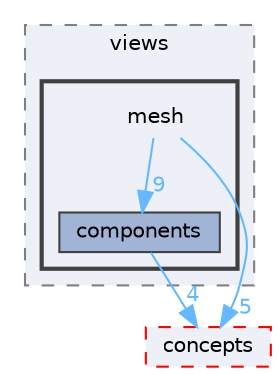 digraph "/home/runner/work/vclib/vclib/include/vclib/views/mesh"
{
 // LATEX_PDF_SIZE
  bgcolor="transparent";
  edge [fontname=Helvetica,fontsize=10,labelfontname=Helvetica,labelfontsize=10];
  node [fontname=Helvetica,fontsize=10,shape=box,height=0.2,width=0.4];
  compound=true
  subgraph clusterdir_73c7b2964be4f83c14fe98a3a9281ec6 {
    graph [ bgcolor="#edf0f7", pencolor="grey50", label="views", fontname=Helvetica,fontsize=10 style="filled,dashed", URL="dir_73c7b2964be4f83c14fe98a3a9281ec6.html",tooltip=""]
  subgraph clusterdir_4588e8790b7657270996e64caa03b1d9 {
    graph [ bgcolor="#edf0f7", pencolor="grey25", label="", fontname=Helvetica,fontsize=10 style="filled,bold", URL="dir_4588e8790b7657270996e64caa03b1d9.html",tooltip=""]
    dir_4588e8790b7657270996e64caa03b1d9 [shape=plaintext, label="mesh"];
  dir_0b7c1737edd7605db71a7575759faf11 [label="components", fillcolor="#a2b4d6", color="grey25", style="filled", URL="dir_0b7c1737edd7605db71a7575759faf11.html",tooltip=""];
  }
  }
  dir_d8d31096cdb23314816d0514c2e28657 [label="concepts", fillcolor="#edf0f7", color="red", style="filled,dashed", URL="dir_d8d31096cdb23314816d0514c2e28657.html",tooltip=""];
  dir_4588e8790b7657270996e64caa03b1d9->dir_0b7c1737edd7605db71a7575759faf11 [headlabel="9", labeldistance=1.5 headhref="dir_000035_000004.html" color="steelblue1" fontcolor="steelblue1"];
  dir_4588e8790b7657270996e64caa03b1d9->dir_d8d31096cdb23314816d0514c2e28657 [headlabel="5", labeldistance=1.5 headhref="dir_000035_000005.html" color="steelblue1" fontcolor="steelblue1"];
  dir_0b7c1737edd7605db71a7575759faf11->dir_d8d31096cdb23314816d0514c2e28657 [headlabel="4", labeldistance=1.5 headhref="dir_000004_000005.html" color="steelblue1" fontcolor="steelblue1"];
}
